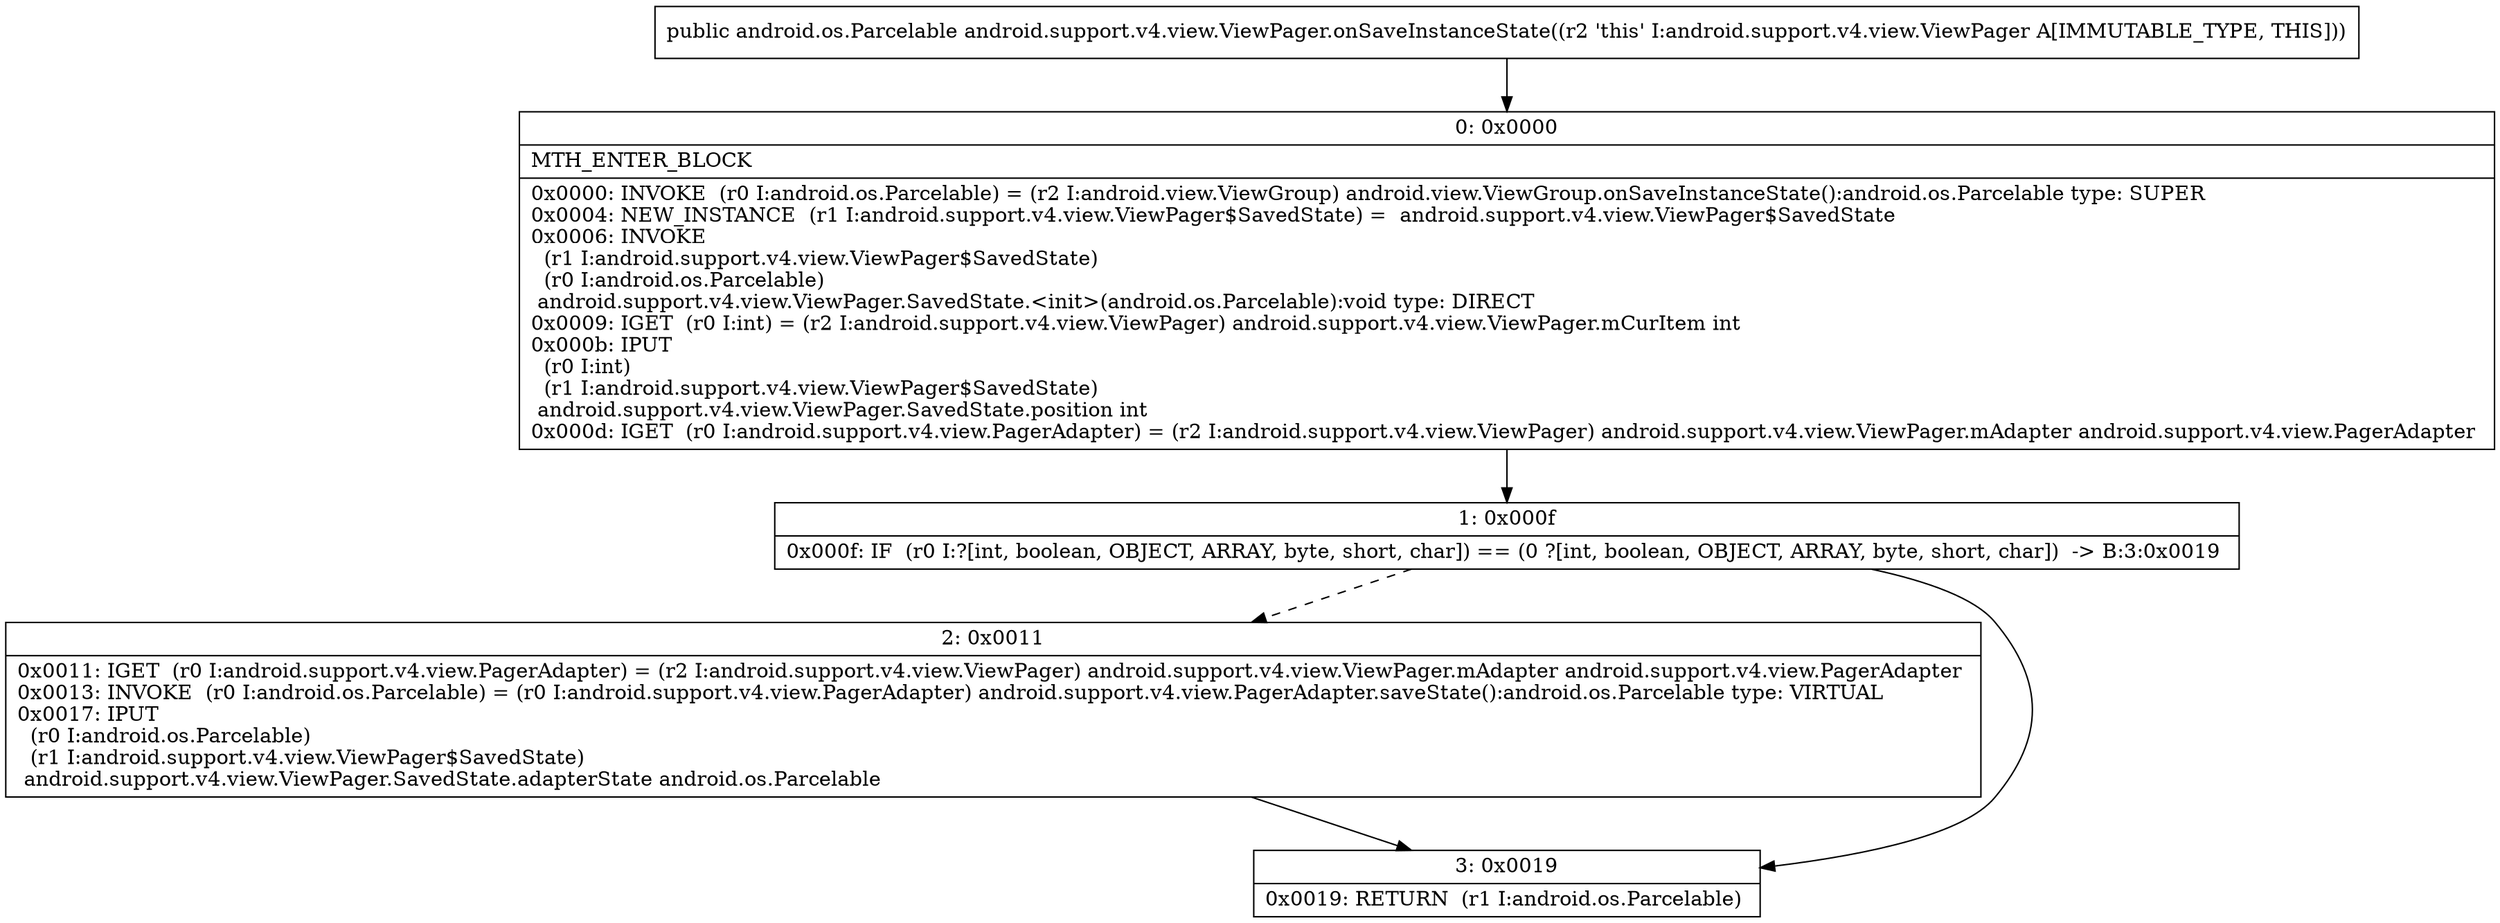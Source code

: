 digraph "CFG forandroid.support.v4.view.ViewPager.onSaveInstanceState()Landroid\/os\/Parcelable;" {
Node_0 [shape=record,label="{0\:\ 0x0000|MTH_ENTER_BLOCK\l|0x0000: INVOKE  (r0 I:android.os.Parcelable) = (r2 I:android.view.ViewGroup) android.view.ViewGroup.onSaveInstanceState():android.os.Parcelable type: SUPER \l0x0004: NEW_INSTANCE  (r1 I:android.support.v4.view.ViewPager$SavedState) =  android.support.v4.view.ViewPager$SavedState \l0x0006: INVOKE  \l  (r1 I:android.support.v4.view.ViewPager$SavedState)\l  (r0 I:android.os.Parcelable)\l android.support.v4.view.ViewPager.SavedState.\<init\>(android.os.Parcelable):void type: DIRECT \l0x0009: IGET  (r0 I:int) = (r2 I:android.support.v4.view.ViewPager) android.support.v4.view.ViewPager.mCurItem int \l0x000b: IPUT  \l  (r0 I:int)\l  (r1 I:android.support.v4.view.ViewPager$SavedState)\l android.support.v4.view.ViewPager.SavedState.position int \l0x000d: IGET  (r0 I:android.support.v4.view.PagerAdapter) = (r2 I:android.support.v4.view.ViewPager) android.support.v4.view.ViewPager.mAdapter android.support.v4.view.PagerAdapter \l}"];
Node_1 [shape=record,label="{1\:\ 0x000f|0x000f: IF  (r0 I:?[int, boolean, OBJECT, ARRAY, byte, short, char]) == (0 ?[int, boolean, OBJECT, ARRAY, byte, short, char])  \-\> B:3:0x0019 \l}"];
Node_2 [shape=record,label="{2\:\ 0x0011|0x0011: IGET  (r0 I:android.support.v4.view.PagerAdapter) = (r2 I:android.support.v4.view.ViewPager) android.support.v4.view.ViewPager.mAdapter android.support.v4.view.PagerAdapter \l0x0013: INVOKE  (r0 I:android.os.Parcelable) = (r0 I:android.support.v4.view.PagerAdapter) android.support.v4.view.PagerAdapter.saveState():android.os.Parcelable type: VIRTUAL \l0x0017: IPUT  \l  (r0 I:android.os.Parcelable)\l  (r1 I:android.support.v4.view.ViewPager$SavedState)\l android.support.v4.view.ViewPager.SavedState.adapterState android.os.Parcelable \l}"];
Node_3 [shape=record,label="{3\:\ 0x0019|0x0019: RETURN  (r1 I:android.os.Parcelable) \l}"];
MethodNode[shape=record,label="{public android.os.Parcelable android.support.v4.view.ViewPager.onSaveInstanceState((r2 'this' I:android.support.v4.view.ViewPager A[IMMUTABLE_TYPE, THIS])) }"];
MethodNode -> Node_0;
Node_0 -> Node_1;
Node_1 -> Node_2[style=dashed];
Node_1 -> Node_3;
Node_2 -> Node_3;
}

